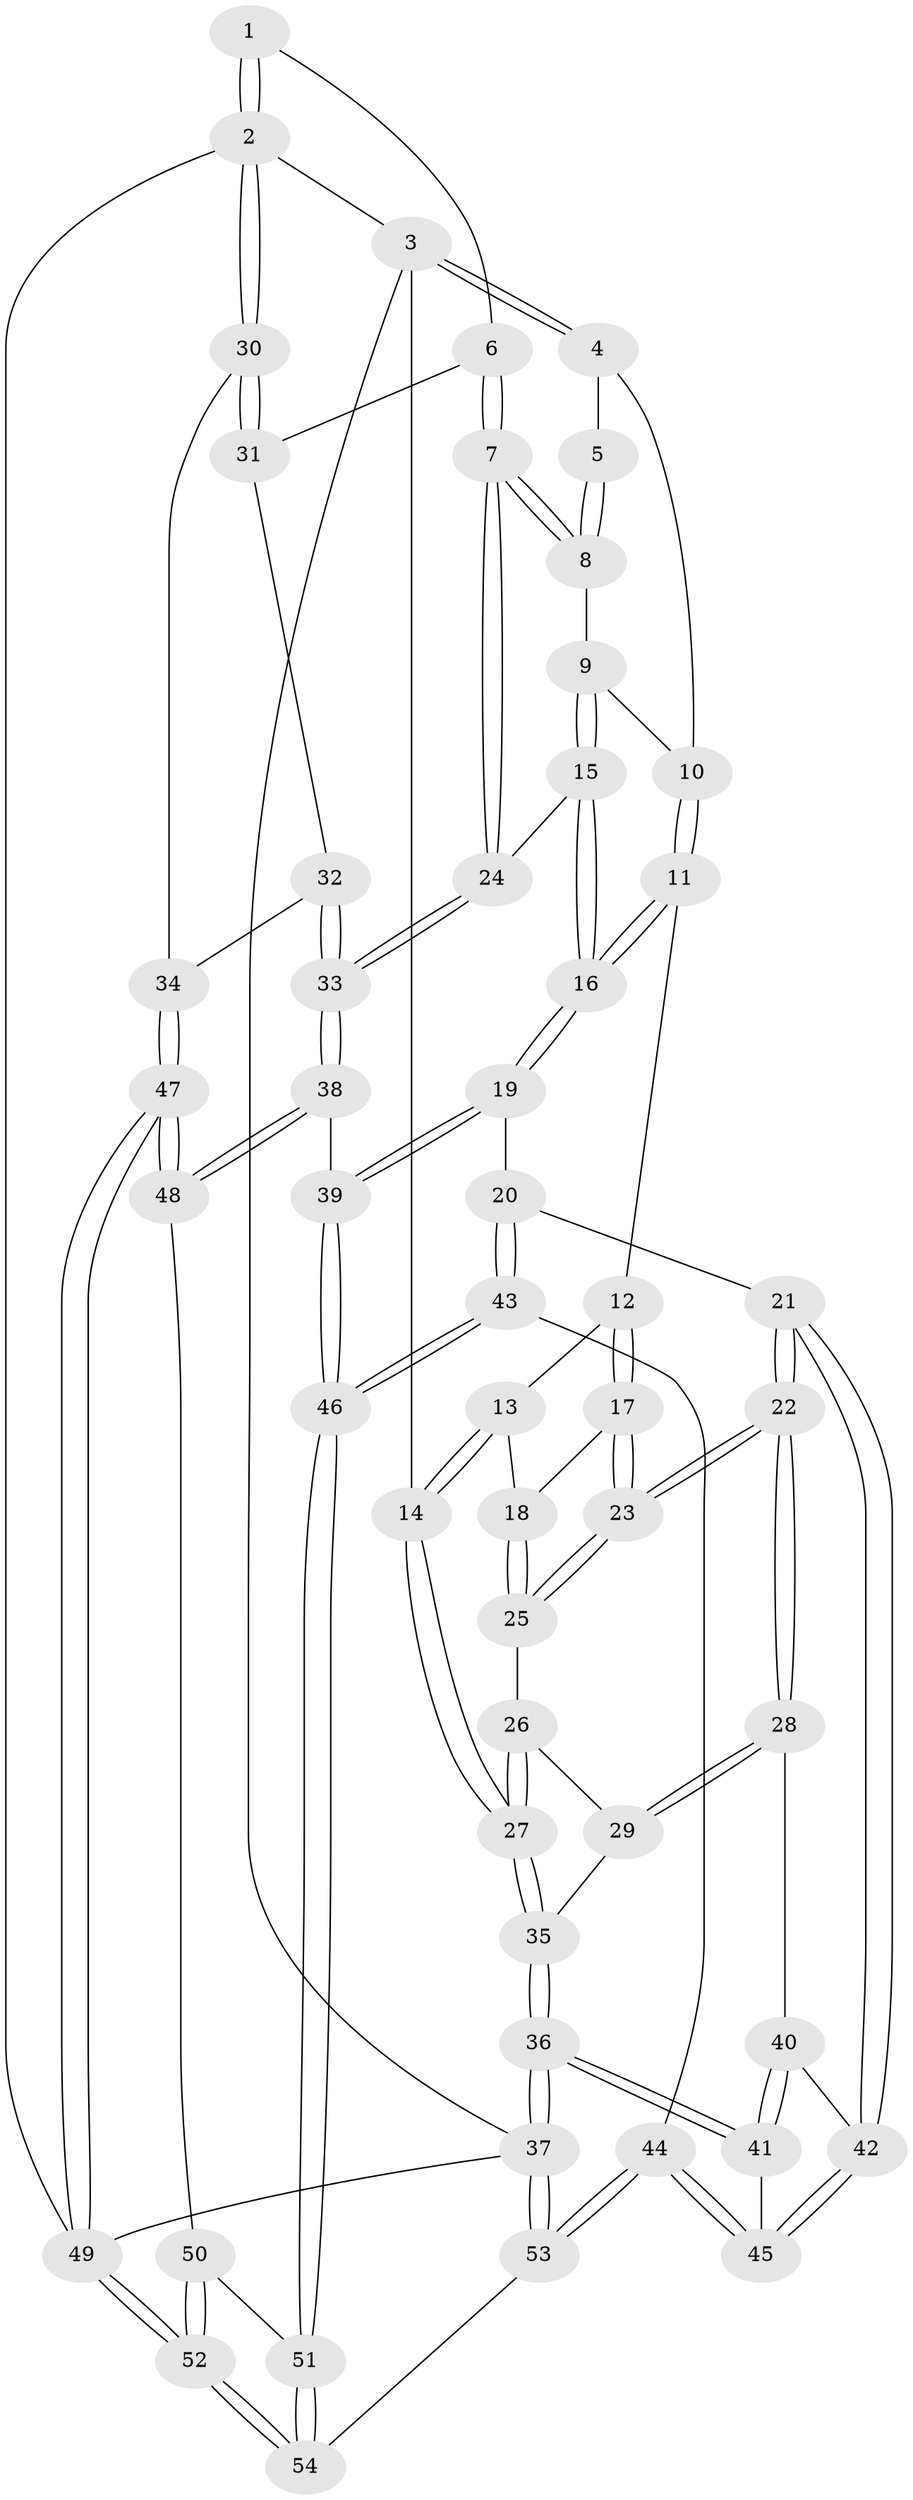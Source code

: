 // Generated by graph-tools (version 1.1) at 2025/27/03/09/25 03:27:09]
// undirected, 54 vertices, 132 edges
graph export_dot {
graph [start="1"]
  node [color=gray90,style=filled];
  1 [pos="+0.9445037291437394+0"];
  2 [pos="+1+0"];
  3 [pos="+0+0"];
  4 [pos="+0.41526416649087494+0"];
  5 [pos="+0.61115578511448+0"];
  6 [pos="+0.8365832811652714+0.2709521414147686"];
  7 [pos="+0.7696201725312928+0.2911869345093487"];
  8 [pos="+0.6865548667091959+0.22946320888782978"];
  9 [pos="+0.5759483230252462+0.2178131208257178"];
  10 [pos="+0.4225890648749617+0.13264755572005846"];
  11 [pos="+0.40084995037608173+0.18136490135143835"];
  12 [pos="+0.38270036516025324+0.1942812637919209"];
  13 [pos="+0.20049839329918015+0.22359131560593468"];
  14 [pos="+0+0.02754611873307199"];
  15 [pos="+0.5165635324855524+0.45410255725090204"];
  16 [pos="+0.5066773506769463+0.46224376201737977"];
  17 [pos="+0.34798939617989316+0.25431473995772425"];
  18 [pos="+0.22538658902000955+0.3044877816865754"];
  19 [pos="+0.4641368244454819+0.5600894110774108"];
  20 [pos="+0.4319842613790485+0.5620587859481219"];
  21 [pos="+0.4047304942528057+0.555688701324513"];
  22 [pos="+0.3273064857752063+0.5167729765027597"];
  23 [pos="+0.2973170758921594+0.38320406212332103"];
  24 [pos="+0.7434440316964833+0.3295238821864645"];
  25 [pos="+0.22538658832271935+0.32676344850022715"];
  26 [pos="+0.18680483957774463+0.34213979420254786"];
  27 [pos="+0+0.2743635323616393"];
  28 [pos="+0.2417131869097822+0.5176019274057434"];
  29 [pos="+0.1922776147365048+0.4788213313881311"];
  30 [pos="+1+0.3595746773328236"];
  31 [pos="+0.8789100792098408+0.29517114659820987"];
  32 [pos="+0.8844044169206922+0.48258593144865597"];
  33 [pos="+0.7753534654900373+0.6409698440708497"];
  34 [pos="+1+0.5507301253111728"];
  35 [pos="+0+0.29673686960509055"];
  36 [pos="+0+0.6545013812805947"];
  37 [pos="+0+1"];
  38 [pos="+0.7732119331359387+0.651041931172499"];
  39 [pos="+0.5310011029067938+0.6213887107094487"];
  40 [pos="+0.16065345826163446+0.585478106067172"];
  41 [pos="+0+0.6568842241538896"];
  42 [pos="+0.18239063578841394+0.7545014582335835"];
  43 [pos="+0.3097510361651123+0.8298704920630428"];
  44 [pos="+0.17974847933429425+0.8462574502686929"];
  45 [pos="+0.15846107165213652+0.8108815392077952"];
  46 [pos="+0.5167263631616514+0.9698378648483157"];
  47 [pos="+1+0.7394119404981593"];
  48 [pos="+0.8257942467421107+0.7043835831880052"];
  49 [pos="+1+1"];
  50 [pos="+0.7819324999296446+0.8125711115221053"];
  51 [pos="+0.5461529496888088+1"];
  52 [pos="+1+1"];
  53 [pos="+0.11235447159936747+1"];
  54 [pos="+0.5455841114699594+1"];
  1 -- 2;
  1 -- 2;
  1 -- 6;
  2 -- 3;
  2 -- 30;
  2 -- 30;
  2 -- 49;
  3 -- 4;
  3 -- 4;
  3 -- 14;
  3 -- 37;
  4 -- 5;
  4 -- 10;
  5 -- 8;
  5 -- 8;
  6 -- 7;
  6 -- 7;
  6 -- 31;
  7 -- 8;
  7 -- 8;
  7 -- 24;
  7 -- 24;
  8 -- 9;
  9 -- 10;
  9 -- 15;
  9 -- 15;
  10 -- 11;
  10 -- 11;
  11 -- 12;
  11 -- 16;
  11 -- 16;
  12 -- 13;
  12 -- 17;
  12 -- 17;
  13 -- 14;
  13 -- 14;
  13 -- 18;
  14 -- 27;
  14 -- 27;
  15 -- 16;
  15 -- 16;
  15 -- 24;
  16 -- 19;
  16 -- 19;
  17 -- 18;
  17 -- 23;
  17 -- 23;
  18 -- 25;
  18 -- 25;
  19 -- 20;
  19 -- 39;
  19 -- 39;
  20 -- 21;
  20 -- 43;
  20 -- 43;
  21 -- 22;
  21 -- 22;
  21 -- 42;
  21 -- 42;
  22 -- 23;
  22 -- 23;
  22 -- 28;
  22 -- 28;
  23 -- 25;
  23 -- 25;
  24 -- 33;
  24 -- 33;
  25 -- 26;
  26 -- 27;
  26 -- 27;
  26 -- 29;
  27 -- 35;
  27 -- 35;
  28 -- 29;
  28 -- 29;
  28 -- 40;
  29 -- 35;
  30 -- 31;
  30 -- 31;
  30 -- 34;
  31 -- 32;
  32 -- 33;
  32 -- 33;
  32 -- 34;
  33 -- 38;
  33 -- 38;
  34 -- 47;
  34 -- 47;
  35 -- 36;
  35 -- 36;
  36 -- 37;
  36 -- 37;
  36 -- 41;
  36 -- 41;
  37 -- 53;
  37 -- 53;
  37 -- 49;
  38 -- 39;
  38 -- 48;
  38 -- 48;
  39 -- 46;
  39 -- 46;
  40 -- 41;
  40 -- 41;
  40 -- 42;
  41 -- 45;
  42 -- 45;
  42 -- 45;
  43 -- 44;
  43 -- 46;
  43 -- 46;
  44 -- 45;
  44 -- 45;
  44 -- 53;
  44 -- 53;
  46 -- 51;
  46 -- 51;
  47 -- 48;
  47 -- 48;
  47 -- 49;
  47 -- 49;
  48 -- 50;
  49 -- 52;
  49 -- 52;
  50 -- 51;
  50 -- 52;
  50 -- 52;
  51 -- 54;
  51 -- 54;
  52 -- 54;
  52 -- 54;
  53 -- 54;
}
